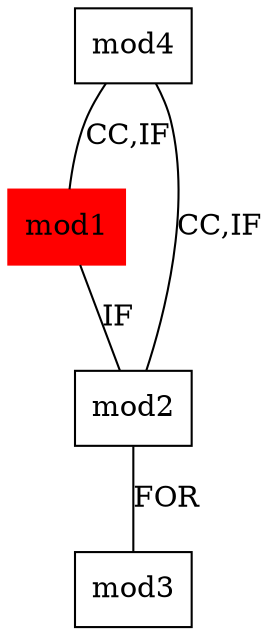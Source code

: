 graph "./test/goodExample_4Modules_oneOut2/output/" {
"mod1" ["shape"="rectangle","color"="red","style"="filled"]
"mod2" ["shape"="rectangle"]
"mod3" ["shape"="rectangle"]
"mod4" ["shape"="rectangle"]
"mod1" -- "mod2" ["label"="IF"]
"mod2" -- "mod3" ["label"="FOR"]
"mod4" -- "mod2" ["label"="CC,IF"]
"mod4" -- "mod1" ["label"="CC,IF"]
}